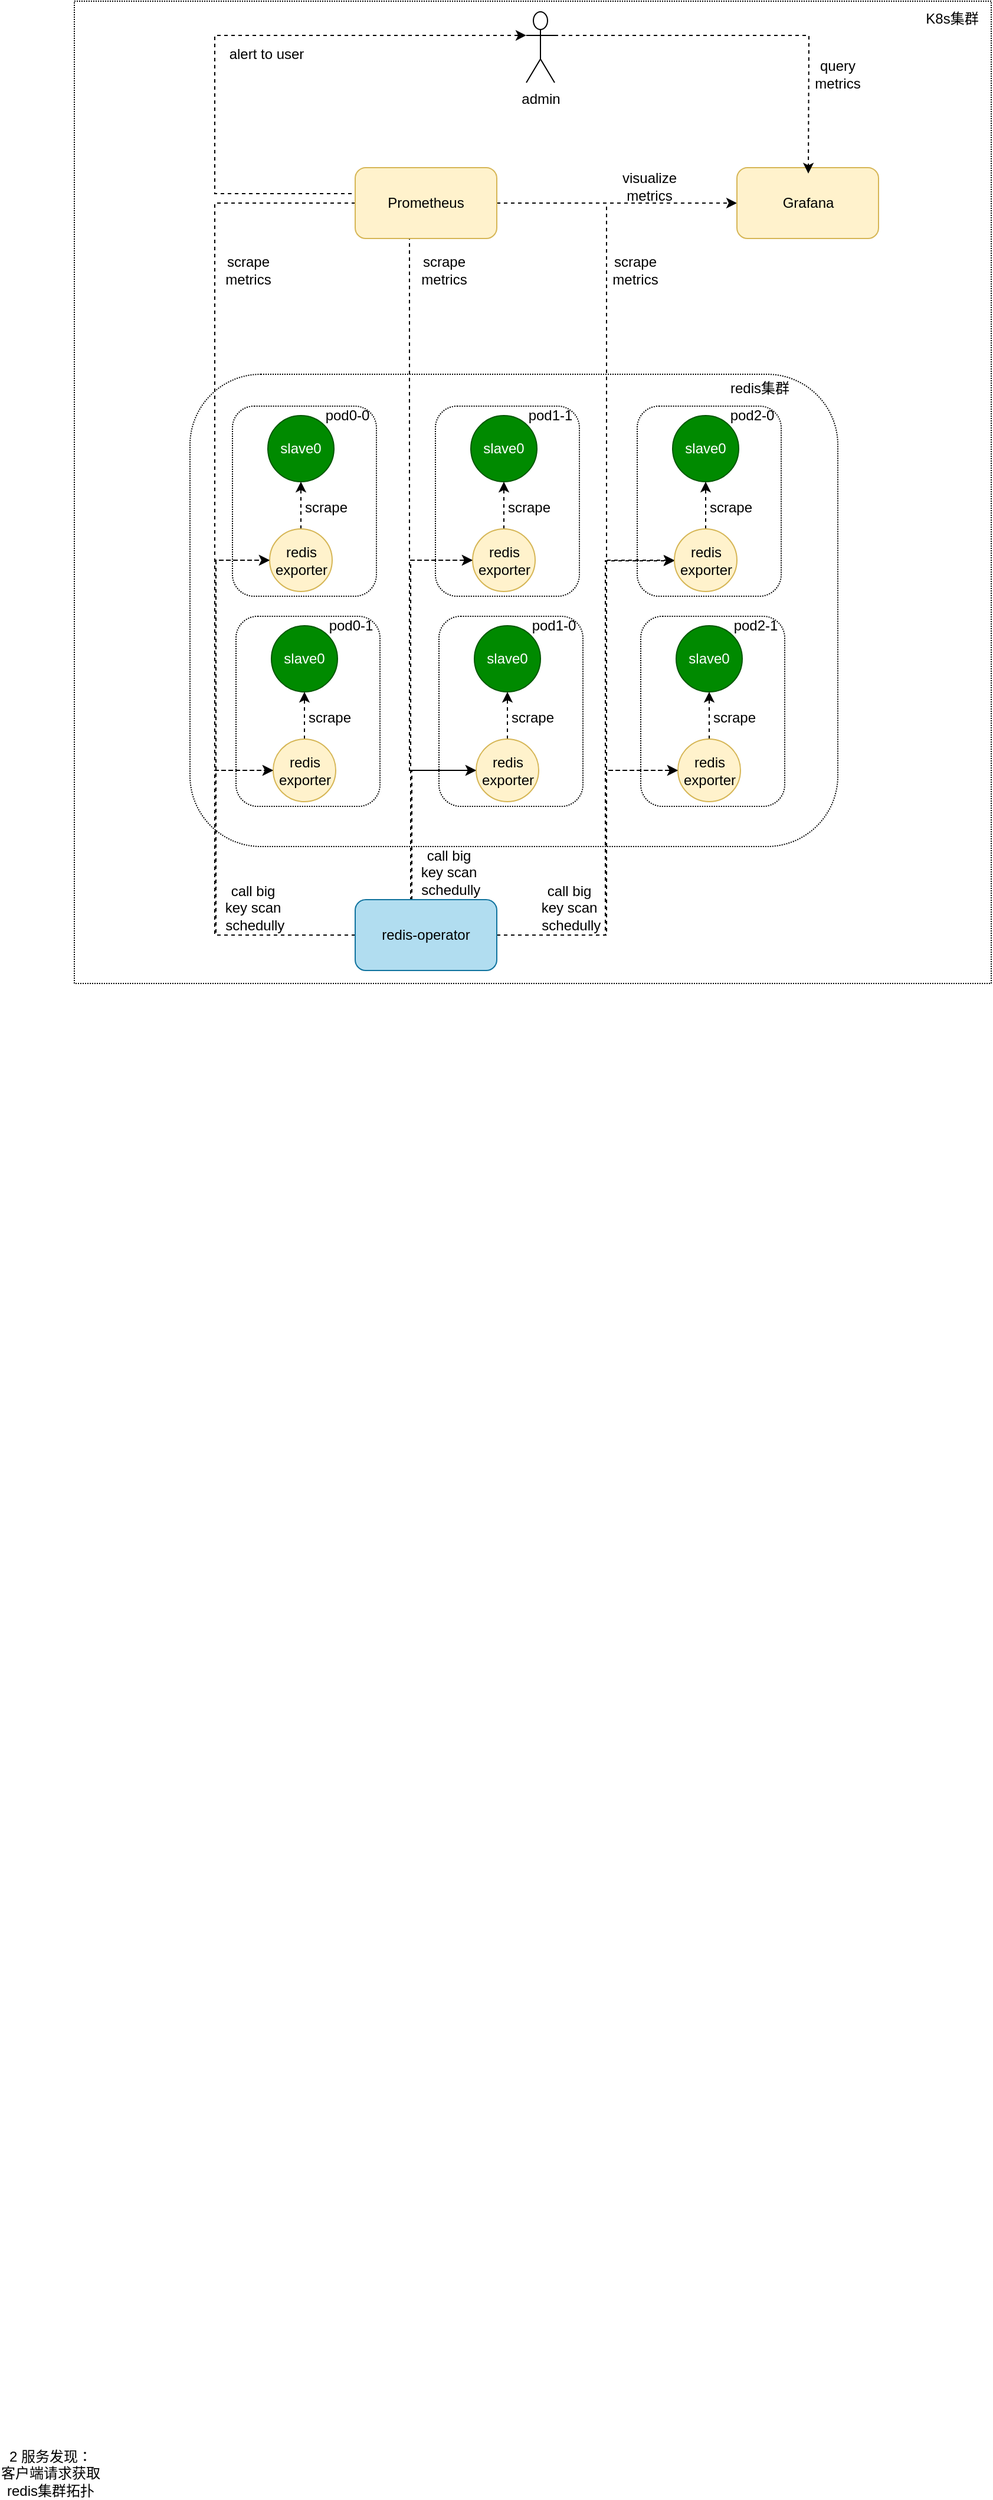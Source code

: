<mxfile version="21.2.9" type="github">
  <diagram id="rYdwiMb5jvszhZctyrXV" name="第 1 页">
    <mxGraphModel dx="1363" dy="811" grid="0" gridSize="10" guides="1" tooltips="1" connect="1" arrows="1" fold="1" page="1" pageScale="1" pageWidth="1920" pageHeight="1200" math="0" shadow="0">
      <root>
        <mxCell id="0" />
        <mxCell id="1" parent="0" />
        <mxCell id="fc0Et_haitifpb5bSG0c-15" value="" style="rounded=0;whiteSpace=wrap;html=1;fillColor=none;dashed=1;dashPattern=1 1;" parent="1" vertex="1">
          <mxGeometry x="523" y="49" width="777" height="832" as="geometry" />
        </mxCell>
        <mxCell id="fc0Et_haitifpb5bSG0c-1" value="" style="rounded=1;whiteSpace=wrap;html=1;dashed=1;dashPattern=1 1;" parent="1" vertex="1">
          <mxGeometry x="621" y="365" width="549" height="400" as="geometry" />
        </mxCell>
        <mxCell id="QxSuwZqqmujjziNGnTNI-38" value="" style="rounded=1;whiteSpace=wrap;html=1;fillColor=none;dashed=1;dashPattern=1 1;" vertex="1" parent="1">
          <mxGeometry x="1000" y="392" width="122" height="161" as="geometry" />
        </mxCell>
        <mxCell id="fc0Et_haitifpb5bSG0c-16" value="K8s集群" style="text;html=1;strokeColor=none;fillColor=none;align=center;verticalAlign=middle;whiteSpace=wrap;rounded=0;dashed=1;" parent="1" vertex="1">
          <mxGeometry x="1237" y="49" width="60" height="30" as="geometry" />
        </mxCell>
        <mxCell id="fc0Et_haitifpb5bSG0c-70" value="2 服务发现：&lt;br&gt;客户端请求获取redis集群拓扑" style="text;html=1;strokeColor=none;fillColor=none;align=center;verticalAlign=middle;whiteSpace=wrap;rounded=0;" parent="1" vertex="1">
          <mxGeometry x="460" y="2123" width="86" height="40" as="geometry" />
        </mxCell>
        <mxCell id="QxSuwZqqmujjziNGnTNI-69" style="edgeStyle=orthogonalEdgeStyle;rounded=0;orthogonalLoop=1;jettySize=auto;html=1;exitX=0;exitY=0.5;exitDx=0;exitDy=0;entryX=0;entryY=0.5;entryDx=0;entryDy=0;dashed=1;" edge="1" parent="1" source="YecgM4xgUUCfINCVM_Nl-21" target="CZOD9MttlhJFFi8Qf4Fr-8">
          <mxGeometry relative="1" as="geometry">
            <Array as="points">
              <mxPoint x="642" y="840" />
              <mxPoint x="642" y="701" />
            </Array>
          </mxGeometry>
        </mxCell>
        <mxCell id="QxSuwZqqmujjziNGnTNI-70" style="edgeStyle=orthogonalEdgeStyle;rounded=0;orthogonalLoop=1;jettySize=auto;html=1;exitX=0;exitY=0.5;exitDx=0;exitDy=0;entryX=0;entryY=0.5;entryDx=0;entryDy=0;dashed=1;" edge="1" parent="1" source="YecgM4xgUUCfINCVM_Nl-21" target="QxSuwZqqmujjziNGnTNI-29">
          <mxGeometry relative="1" as="geometry">
            <Array as="points">
              <mxPoint x="643" y="840" />
              <mxPoint x="643" y="522" />
            </Array>
          </mxGeometry>
        </mxCell>
        <mxCell id="QxSuwZqqmujjziNGnTNI-71" style="edgeStyle=orthogonalEdgeStyle;rounded=0;orthogonalLoop=1;jettySize=auto;html=1;exitX=0.5;exitY=0;exitDx=0;exitDy=0;entryX=0;entryY=0.5;entryDx=0;entryDy=0;dashed=1;" edge="1" parent="1" source="YecgM4xgUUCfINCVM_Nl-21" target="QxSuwZqqmujjziNGnTNI-35">
          <mxGeometry relative="1" as="geometry">
            <Array as="points">
              <mxPoint x="808" y="810" />
              <mxPoint x="808" y="523" />
            </Array>
          </mxGeometry>
        </mxCell>
        <mxCell id="QxSuwZqqmujjziNGnTNI-72" style="edgeStyle=orthogonalEdgeStyle;rounded=0;orthogonalLoop=1;jettySize=auto;html=1;exitX=0.5;exitY=0;exitDx=0;exitDy=0;entryX=0;entryY=0.5;entryDx=0;entryDy=0;dashed=1;" edge="1" parent="1" source="YecgM4xgUUCfINCVM_Nl-21" target="QxSuwZqqmujjziNGnTNI-17">
          <mxGeometry relative="1" as="geometry">
            <Array as="points">
              <mxPoint x="809" y="810" />
              <mxPoint x="809" y="701" />
            </Array>
          </mxGeometry>
        </mxCell>
        <mxCell id="QxSuwZqqmujjziNGnTNI-73" style="edgeStyle=orthogonalEdgeStyle;rounded=0;orthogonalLoop=1;jettySize=auto;html=1;exitX=1;exitY=0.5;exitDx=0;exitDy=0;entryX=0;entryY=0.5;entryDx=0;entryDy=0;dashed=1;" edge="1" parent="1" source="YecgM4xgUUCfINCVM_Nl-21" target="QxSuwZqqmujjziNGnTNI-23">
          <mxGeometry relative="1" as="geometry">
            <Array as="points">
              <mxPoint x="974" y="840" />
              <mxPoint x="974" y="701" />
            </Array>
          </mxGeometry>
        </mxCell>
        <mxCell id="QxSuwZqqmujjziNGnTNI-74" style="edgeStyle=orthogonalEdgeStyle;rounded=0;orthogonalLoop=1;jettySize=auto;html=1;exitX=1;exitY=0.5;exitDx=0;exitDy=0;entryX=0;entryY=0.5;entryDx=0;entryDy=0;dashed=1;" edge="1" parent="1" source="YecgM4xgUUCfINCVM_Nl-21" target="QxSuwZqqmujjziNGnTNI-41">
          <mxGeometry relative="1" as="geometry">
            <Array as="points">
              <mxPoint x="973" y="840" />
              <mxPoint x="973" y="523" />
              <mxPoint x="1031" y="523" />
            </Array>
          </mxGeometry>
        </mxCell>
        <mxCell id="YecgM4xgUUCfINCVM_Nl-21" value="redis-operator" style="rounded=1;whiteSpace=wrap;html=1;fillColor=#b1ddf0;strokeColor=#10739e;" parent="1" vertex="1">
          <mxGeometry x="761" y="810" width="120" height="60" as="geometry" />
        </mxCell>
        <mxCell id="YecgM4xgUUCfINCVM_Nl-28" style="edgeStyle=orthogonalEdgeStyle;rounded=0;orthogonalLoop=1;jettySize=auto;html=1;exitX=0.5;exitY=1;exitDx=0;exitDy=0;dashed=1;" parent="1" edge="1">
          <mxGeometry relative="1" as="geometry">
            <mxPoint x="785.5" y="816" as="sourcePoint" />
            <mxPoint x="785.5" y="816" as="targetPoint" />
          </mxGeometry>
        </mxCell>
        <mxCell id="CZOD9MttlhJFFi8Qf4Fr-6" value="" style="rounded=1;whiteSpace=wrap;html=1;fillColor=none;dashed=1;dashPattern=1 1;" parent="1" vertex="1">
          <mxGeometry x="660" y="570" width="122" height="161" as="geometry" />
        </mxCell>
        <mxCell id="CZOD9MttlhJFFi8Qf4Fr-7" value="slave0" style="ellipse;whiteSpace=wrap;html=1;aspect=fixed;fillColor=#008a00;fontColor=#ffffff;strokeColor=#005700;" parent="1" vertex="1">
          <mxGeometry x="690" y="578" width="56" height="56" as="geometry" />
        </mxCell>
        <mxCell id="QxSuwZqqmujjziNGnTNI-5" style="edgeStyle=orthogonalEdgeStyle;rounded=0;orthogonalLoop=1;jettySize=auto;html=1;exitX=0.5;exitY=0;exitDx=0;exitDy=0;entryX=0.5;entryY=1;entryDx=0;entryDy=0;dashed=1;" edge="1" parent="1" source="CZOD9MttlhJFFi8Qf4Fr-8" target="CZOD9MttlhJFFi8Qf4Fr-7">
          <mxGeometry relative="1" as="geometry" />
        </mxCell>
        <mxCell id="CZOD9MttlhJFFi8Qf4Fr-8" value="redis exporter" style="ellipse;whiteSpace=wrap;html=1;aspect=fixed;fillColor=#fff2cc;strokeColor=#d6b656;" parent="1" vertex="1">
          <mxGeometry x="691.5" y="674" width="53" height="53" as="geometry" />
        </mxCell>
        <mxCell id="QxSuwZqqmujjziNGnTNI-6" value="scrape" style="text;html=1;strokeColor=none;fillColor=none;align=center;verticalAlign=middle;whiteSpace=wrap;rounded=0;" vertex="1" parent="1">
          <mxGeometry x="721" y="648" width="37" height="16" as="geometry" />
        </mxCell>
        <mxCell id="QxSuwZqqmujjziNGnTNI-7" value="pod0-1" style="text;html=1;strokeColor=none;fillColor=none;align=center;verticalAlign=middle;whiteSpace=wrap;rounded=0;" vertex="1" parent="1">
          <mxGeometry x="737" y="570" width="41" height="16" as="geometry" />
        </mxCell>
        <mxCell id="QxSuwZqqmujjziNGnTNI-14" value="" style="rounded=1;whiteSpace=wrap;html=1;fillColor=none;dashed=1;dashPattern=1 1;" vertex="1" parent="1">
          <mxGeometry x="832" y="570" width="122" height="161" as="geometry" />
        </mxCell>
        <mxCell id="QxSuwZqqmujjziNGnTNI-15" value="slave0" style="ellipse;whiteSpace=wrap;html=1;aspect=fixed;fillColor=#008a00;fontColor=#ffffff;strokeColor=#005700;" vertex="1" parent="1">
          <mxGeometry x="862" y="578" width="56" height="56" as="geometry" />
        </mxCell>
        <mxCell id="QxSuwZqqmujjziNGnTNI-16" style="edgeStyle=orthogonalEdgeStyle;rounded=0;orthogonalLoop=1;jettySize=auto;html=1;exitX=0.5;exitY=0;exitDx=0;exitDy=0;entryX=0.5;entryY=1;entryDx=0;entryDy=0;dashed=1;" edge="1" parent="1" source="QxSuwZqqmujjziNGnTNI-17" target="QxSuwZqqmujjziNGnTNI-15">
          <mxGeometry relative="1" as="geometry" />
        </mxCell>
        <mxCell id="QxSuwZqqmujjziNGnTNI-17" value="redis exporter" style="ellipse;whiteSpace=wrap;html=1;aspect=fixed;fillColor=#fff2cc;strokeColor=#d6b656;" vertex="1" parent="1">
          <mxGeometry x="863.5" y="674" width="53" height="53" as="geometry" />
        </mxCell>
        <mxCell id="QxSuwZqqmujjziNGnTNI-18" value="scrape" style="text;html=1;strokeColor=none;fillColor=none;align=center;verticalAlign=middle;whiteSpace=wrap;rounded=0;" vertex="1" parent="1">
          <mxGeometry x="893" y="648" width="37" height="16" as="geometry" />
        </mxCell>
        <mxCell id="QxSuwZqqmujjziNGnTNI-19" value="pod1-0" style="text;html=1;strokeColor=none;fillColor=none;align=center;verticalAlign=middle;whiteSpace=wrap;rounded=0;" vertex="1" parent="1">
          <mxGeometry x="909" y="570" width="41" height="16" as="geometry" />
        </mxCell>
        <mxCell id="QxSuwZqqmujjziNGnTNI-20" value="" style="rounded=1;whiteSpace=wrap;html=1;fillColor=none;dashed=1;dashPattern=1 1;" vertex="1" parent="1">
          <mxGeometry x="1003" y="570" width="122" height="161" as="geometry" />
        </mxCell>
        <mxCell id="QxSuwZqqmujjziNGnTNI-21" value="slave0" style="ellipse;whiteSpace=wrap;html=1;aspect=fixed;fillColor=#008a00;fontColor=#ffffff;strokeColor=#005700;" vertex="1" parent="1">
          <mxGeometry x="1033" y="578" width="56" height="56" as="geometry" />
        </mxCell>
        <mxCell id="QxSuwZqqmujjziNGnTNI-22" style="edgeStyle=orthogonalEdgeStyle;rounded=0;orthogonalLoop=1;jettySize=auto;html=1;exitX=0.5;exitY=0;exitDx=0;exitDy=0;entryX=0.5;entryY=1;entryDx=0;entryDy=0;dashed=1;" edge="1" parent="1" source="QxSuwZqqmujjziNGnTNI-23" target="QxSuwZqqmujjziNGnTNI-21">
          <mxGeometry relative="1" as="geometry" />
        </mxCell>
        <mxCell id="QxSuwZqqmujjziNGnTNI-23" value="redis exporter" style="ellipse;whiteSpace=wrap;html=1;aspect=fixed;fillColor=#fff2cc;strokeColor=#d6b656;" vertex="1" parent="1">
          <mxGeometry x="1034.5" y="674" width="53" height="53" as="geometry" />
        </mxCell>
        <mxCell id="QxSuwZqqmujjziNGnTNI-24" value="scrape" style="text;html=1;strokeColor=none;fillColor=none;align=center;verticalAlign=middle;whiteSpace=wrap;rounded=0;" vertex="1" parent="1">
          <mxGeometry x="1064" y="648" width="37" height="16" as="geometry" />
        </mxCell>
        <mxCell id="QxSuwZqqmujjziNGnTNI-25" value="pod2-1" style="text;html=1;strokeColor=none;fillColor=none;align=center;verticalAlign=middle;whiteSpace=wrap;rounded=0;" vertex="1" parent="1">
          <mxGeometry x="1080" y="570" width="41" height="16" as="geometry" />
        </mxCell>
        <mxCell id="QxSuwZqqmujjziNGnTNI-26" value="" style="rounded=1;whiteSpace=wrap;html=1;fillColor=none;dashed=1;dashPattern=1 1;" vertex="1" parent="1">
          <mxGeometry x="657" y="392" width="122" height="161" as="geometry" />
        </mxCell>
        <mxCell id="QxSuwZqqmujjziNGnTNI-27" value="slave0" style="ellipse;whiteSpace=wrap;html=1;aspect=fixed;fillColor=#008a00;fontColor=#ffffff;strokeColor=#005700;" vertex="1" parent="1">
          <mxGeometry x="687" y="400" width="56" height="56" as="geometry" />
        </mxCell>
        <mxCell id="QxSuwZqqmujjziNGnTNI-28" style="edgeStyle=orthogonalEdgeStyle;rounded=0;orthogonalLoop=1;jettySize=auto;html=1;exitX=0.5;exitY=0;exitDx=0;exitDy=0;entryX=0.5;entryY=1;entryDx=0;entryDy=0;dashed=1;" edge="1" parent="1" source="QxSuwZqqmujjziNGnTNI-29" target="QxSuwZqqmujjziNGnTNI-27">
          <mxGeometry relative="1" as="geometry" />
        </mxCell>
        <mxCell id="QxSuwZqqmujjziNGnTNI-29" value="redis exporter" style="ellipse;whiteSpace=wrap;html=1;aspect=fixed;fillColor=#fff2cc;strokeColor=#d6b656;" vertex="1" parent="1">
          <mxGeometry x="688.5" y="496" width="53" height="53" as="geometry" />
        </mxCell>
        <mxCell id="QxSuwZqqmujjziNGnTNI-30" value="scrape" style="text;html=1;strokeColor=none;fillColor=none;align=center;verticalAlign=middle;whiteSpace=wrap;rounded=0;" vertex="1" parent="1">
          <mxGeometry x="718" y="470" width="37" height="16" as="geometry" />
        </mxCell>
        <mxCell id="QxSuwZqqmujjziNGnTNI-31" value="pod0-0" style="text;html=1;strokeColor=none;fillColor=none;align=center;verticalAlign=middle;whiteSpace=wrap;rounded=0;" vertex="1" parent="1">
          <mxGeometry x="734" y="392" width="41" height="16" as="geometry" />
        </mxCell>
        <mxCell id="QxSuwZqqmujjziNGnTNI-32" value="" style="rounded=1;whiteSpace=wrap;html=1;fillColor=none;dashed=1;dashPattern=1 1;" vertex="1" parent="1">
          <mxGeometry x="829" y="392" width="122" height="161" as="geometry" />
        </mxCell>
        <mxCell id="QxSuwZqqmujjziNGnTNI-33" value="slave0" style="ellipse;whiteSpace=wrap;html=1;aspect=fixed;fillColor=#008a00;fontColor=#ffffff;strokeColor=#005700;" vertex="1" parent="1">
          <mxGeometry x="859" y="400" width="56" height="56" as="geometry" />
        </mxCell>
        <mxCell id="QxSuwZqqmujjziNGnTNI-34" style="edgeStyle=orthogonalEdgeStyle;rounded=0;orthogonalLoop=1;jettySize=auto;html=1;exitX=0.5;exitY=0;exitDx=0;exitDy=0;entryX=0.5;entryY=1;entryDx=0;entryDy=0;dashed=1;" edge="1" parent="1" source="QxSuwZqqmujjziNGnTNI-35" target="QxSuwZqqmujjziNGnTNI-33">
          <mxGeometry relative="1" as="geometry" />
        </mxCell>
        <mxCell id="QxSuwZqqmujjziNGnTNI-35" value="redis exporter" style="ellipse;whiteSpace=wrap;html=1;aspect=fixed;fillColor=#fff2cc;strokeColor=#d6b656;" vertex="1" parent="1">
          <mxGeometry x="860.5" y="496" width="53" height="53" as="geometry" />
        </mxCell>
        <mxCell id="QxSuwZqqmujjziNGnTNI-36" value="scrape" style="text;html=1;strokeColor=none;fillColor=none;align=center;verticalAlign=middle;whiteSpace=wrap;rounded=0;" vertex="1" parent="1">
          <mxGeometry x="890" y="470" width="37" height="16" as="geometry" />
        </mxCell>
        <mxCell id="QxSuwZqqmujjziNGnTNI-37" value="pod1-1" style="text;html=1;strokeColor=none;fillColor=none;align=center;verticalAlign=middle;whiteSpace=wrap;rounded=0;" vertex="1" parent="1">
          <mxGeometry x="906" y="392" width="41" height="16" as="geometry" />
        </mxCell>
        <mxCell id="QxSuwZqqmujjziNGnTNI-39" value="slave0" style="ellipse;whiteSpace=wrap;html=1;aspect=fixed;fillColor=#008a00;fontColor=#ffffff;strokeColor=#005700;" vertex="1" parent="1">
          <mxGeometry x="1030" y="400" width="56" height="56" as="geometry" />
        </mxCell>
        <mxCell id="QxSuwZqqmujjziNGnTNI-40" style="edgeStyle=orthogonalEdgeStyle;rounded=0;orthogonalLoop=1;jettySize=auto;html=1;exitX=0.5;exitY=0;exitDx=0;exitDy=0;entryX=0.5;entryY=1;entryDx=0;entryDy=0;dashed=1;" edge="1" parent="1" source="QxSuwZqqmujjziNGnTNI-41" target="QxSuwZqqmujjziNGnTNI-39">
          <mxGeometry relative="1" as="geometry" />
        </mxCell>
        <mxCell id="QxSuwZqqmujjziNGnTNI-41" value="redis exporter" style="ellipse;whiteSpace=wrap;html=1;aspect=fixed;fillColor=#fff2cc;strokeColor=#d6b656;" vertex="1" parent="1">
          <mxGeometry x="1031.5" y="496" width="53" height="53" as="geometry" />
        </mxCell>
        <mxCell id="QxSuwZqqmujjziNGnTNI-42" value="scrape" style="text;html=1;strokeColor=none;fillColor=none;align=center;verticalAlign=middle;whiteSpace=wrap;rounded=0;" vertex="1" parent="1">
          <mxGeometry x="1061" y="470" width="37" height="16" as="geometry" />
        </mxCell>
        <mxCell id="QxSuwZqqmujjziNGnTNI-43" value="pod2-0" style="text;html=1;strokeColor=none;fillColor=none;align=center;verticalAlign=middle;whiteSpace=wrap;rounded=0;" vertex="1" parent="1">
          <mxGeometry x="1077" y="392" width="41" height="16" as="geometry" />
        </mxCell>
        <mxCell id="QxSuwZqqmujjziNGnTNI-44" value="redis集群" style="text;html=1;strokeColor=none;fillColor=none;align=center;verticalAlign=middle;whiteSpace=wrap;rounded=0;dashed=1;dashPattern=1 1;" vertex="1" parent="1">
          <mxGeometry x="1074" y="362" width="60" height="30" as="geometry" />
        </mxCell>
        <mxCell id="QxSuwZqqmujjziNGnTNI-47" style="edgeStyle=orthogonalEdgeStyle;rounded=0;orthogonalLoop=1;jettySize=auto;html=1;exitX=0;exitY=0.5;exitDx=0;exitDy=0;entryX=0;entryY=0.5;entryDx=0;entryDy=0;dashed=1;" edge="1" parent="1" source="QxSuwZqqmujjziNGnTNI-45" target="QxSuwZqqmujjziNGnTNI-29">
          <mxGeometry relative="1" as="geometry">
            <Array as="points">
              <mxPoint x="642" y="220" />
              <mxPoint x="642" y="523" />
            </Array>
          </mxGeometry>
        </mxCell>
        <mxCell id="QxSuwZqqmujjziNGnTNI-48" style="edgeStyle=orthogonalEdgeStyle;rounded=0;orthogonalLoop=1;jettySize=auto;html=1;exitX=0;exitY=0.5;exitDx=0;exitDy=0;entryX=0;entryY=0.5;entryDx=0;entryDy=0;dashed=1;" edge="1" parent="1" source="QxSuwZqqmujjziNGnTNI-45" target="CZOD9MttlhJFFi8Qf4Fr-8">
          <mxGeometry relative="1" as="geometry">
            <Array as="points">
              <mxPoint x="642" y="220" />
              <mxPoint x="642" y="701" />
            </Array>
          </mxGeometry>
        </mxCell>
        <mxCell id="QxSuwZqqmujjziNGnTNI-50" style="edgeStyle=orthogonalEdgeStyle;rounded=0;orthogonalLoop=1;jettySize=auto;html=1;exitX=0.5;exitY=1;exitDx=0;exitDy=0;entryX=0;entryY=0.5;entryDx=0;entryDy=0;dashed=1;" edge="1" parent="1" source="QxSuwZqqmujjziNGnTNI-45" target="QxSuwZqqmujjziNGnTNI-17">
          <mxGeometry relative="1" as="geometry">
            <Array as="points">
              <mxPoint x="807" y="250" />
              <mxPoint x="807" y="701" />
            </Array>
          </mxGeometry>
        </mxCell>
        <mxCell id="QxSuwZqqmujjziNGnTNI-51" style="edgeStyle=orthogonalEdgeStyle;rounded=0;orthogonalLoop=1;jettySize=auto;html=1;exitX=0.5;exitY=1;exitDx=0;exitDy=0;entryX=0;entryY=0.5;entryDx=0;entryDy=0;dashed=1;" edge="1" parent="1" source="QxSuwZqqmujjziNGnTNI-45" target="QxSuwZqqmujjziNGnTNI-35">
          <mxGeometry relative="1" as="geometry">
            <Array as="points">
              <mxPoint x="807" y="250" />
              <mxPoint x="807" y="523" />
            </Array>
          </mxGeometry>
        </mxCell>
        <mxCell id="QxSuwZqqmujjziNGnTNI-53" style="edgeStyle=orthogonalEdgeStyle;rounded=0;orthogonalLoop=1;jettySize=auto;html=1;exitX=1;exitY=0.5;exitDx=0;exitDy=0;entryX=0;entryY=0.5;entryDx=0;entryDy=0;dashed=1;" edge="1" parent="1" source="QxSuwZqqmujjziNGnTNI-45" target="QxSuwZqqmujjziNGnTNI-41">
          <mxGeometry relative="1" as="geometry">
            <Array as="points">
              <mxPoint x="974" y="220" />
              <mxPoint x="974" y="523" />
            </Array>
          </mxGeometry>
        </mxCell>
        <mxCell id="QxSuwZqqmujjziNGnTNI-54" style="edgeStyle=orthogonalEdgeStyle;rounded=0;orthogonalLoop=1;jettySize=auto;html=1;exitX=1;exitY=0.5;exitDx=0;exitDy=0;entryX=0;entryY=0.5;entryDx=0;entryDy=0;dashed=1;" edge="1" parent="1" source="QxSuwZqqmujjziNGnTNI-45" target="QxSuwZqqmujjziNGnTNI-23">
          <mxGeometry relative="1" as="geometry">
            <Array as="points">
              <mxPoint x="974" y="220" />
              <mxPoint x="974" y="701" />
            </Array>
          </mxGeometry>
        </mxCell>
        <mxCell id="QxSuwZqqmujjziNGnTNI-55" style="edgeStyle=orthogonalEdgeStyle;rounded=0;orthogonalLoop=1;jettySize=auto;html=1;exitX=1;exitY=0.5;exitDx=0;exitDy=0;entryX=0;entryY=0.5;entryDx=0;entryDy=0;dashed=1;" edge="1" parent="1" source="QxSuwZqqmujjziNGnTNI-45" target="QxSuwZqqmujjziNGnTNI-46">
          <mxGeometry relative="1" as="geometry" />
        </mxCell>
        <mxCell id="QxSuwZqqmujjziNGnTNI-87" style="edgeStyle=orthogonalEdgeStyle;rounded=0;orthogonalLoop=1;jettySize=auto;html=1;exitX=0;exitY=0.25;exitDx=0;exitDy=0;entryX=0;entryY=0.333;entryDx=0;entryDy=0;entryPerimeter=0;dashed=1;" edge="1" parent="1" target="QxSuwZqqmujjziNGnTNI-83">
          <mxGeometry relative="1" as="geometry">
            <mxPoint x="761" y="227" as="sourcePoint" />
            <Array as="points">
              <mxPoint x="761" y="212" />
              <mxPoint x="642" y="212" />
              <mxPoint x="642" y="78" />
            </Array>
          </mxGeometry>
        </mxCell>
        <mxCell id="QxSuwZqqmujjziNGnTNI-45" value="Prometheus" style="rounded=1;whiteSpace=wrap;html=1;fillColor=#fff2cc;strokeColor=#d6b656;" vertex="1" parent="1">
          <mxGeometry x="761" y="190" width="120" height="60" as="geometry" />
        </mxCell>
        <mxCell id="QxSuwZqqmujjziNGnTNI-46" value="Grafana" style="rounded=1;whiteSpace=wrap;html=1;fillColor=#fff2cc;strokeColor=#d6b656;" vertex="1" parent="1">
          <mxGeometry x="1084.5" y="190" width="120" height="60" as="geometry" />
        </mxCell>
        <mxCell id="QxSuwZqqmujjziNGnTNI-56" value="scrape&lt;br&gt;metrics" style="text;html=1;strokeColor=none;fillColor=none;align=center;verticalAlign=middle;whiteSpace=wrap;rounded=0;" vertex="1" parent="1">
          <mxGeometry x="646" y="267" width="49" height="20" as="geometry" />
        </mxCell>
        <mxCell id="QxSuwZqqmujjziNGnTNI-57" value="scrape&lt;br&gt;metrics" style="text;html=1;strokeColor=none;fillColor=none;align=center;verticalAlign=middle;whiteSpace=wrap;rounded=0;" vertex="1" parent="1">
          <mxGeometry x="811.5" y="267" width="49" height="20" as="geometry" />
        </mxCell>
        <mxCell id="QxSuwZqqmujjziNGnTNI-58" value="scrape&lt;br&gt;metrics" style="text;html=1;strokeColor=none;fillColor=none;align=center;verticalAlign=middle;whiteSpace=wrap;rounded=0;" vertex="1" parent="1">
          <mxGeometry x="974" y="267" width="49" height="20" as="geometry" />
        </mxCell>
        <mxCell id="QxSuwZqqmujjziNGnTNI-59" value="visualize&lt;br&gt;metrics" style="text;html=1;strokeColor=none;fillColor=none;align=center;verticalAlign=middle;whiteSpace=wrap;rounded=0;" vertex="1" parent="1">
          <mxGeometry x="985.5" y="196" width="49" height="20" as="geometry" />
        </mxCell>
        <mxCell id="QxSuwZqqmujjziNGnTNI-78" value="call&amp;nbsp;big key scan&lt;br&gt;&amp;nbsp;schedully" style="text;html=1;strokeColor=none;fillColor=none;align=center;verticalAlign=middle;whiteSpace=wrap;rounded=0;" vertex="1" parent="1">
          <mxGeometry x="811.5" y="780" width="56.5" height="14" as="geometry" />
        </mxCell>
        <mxCell id="QxSuwZqqmujjziNGnTNI-81" value="call&amp;nbsp;big key scan&lt;br&gt;&amp;nbsp;schedully" style="text;html=1;strokeColor=none;fillColor=none;align=center;verticalAlign=middle;whiteSpace=wrap;rounded=0;" vertex="1" parent="1">
          <mxGeometry x="646" y="810" width="56.5" height="14" as="geometry" />
        </mxCell>
        <mxCell id="QxSuwZqqmujjziNGnTNI-82" value="call&amp;nbsp;big key scan&lt;br&gt;&amp;nbsp;schedully" style="text;html=1;strokeColor=none;fillColor=none;align=center;verticalAlign=middle;whiteSpace=wrap;rounded=0;" vertex="1" parent="1">
          <mxGeometry x="913.5" y="810" width="56.5" height="14" as="geometry" />
        </mxCell>
        <mxCell id="QxSuwZqqmujjziNGnTNI-85" style="edgeStyle=orthogonalEdgeStyle;rounded=0;orthogonalLoop=1;jettySize=auto;html=1;exitX=1;exitY=0.333;exitDx=0;exitDy=0;exitPerimeter=0;dashed=1;" edge="1" parent="1" source="QxSuwZqqmujjziNGnTNI-83">
          <mxGeometry relative="1" as="geometry">
            <mxPoint x="1145" y="195" as="targetPoint" />
          </mxGeometry>
        </mxCell>
        <mxCell id="QxSuwZqqmujjziNGnTNI-83" value="admin" style="shape=umlActor;verticalLabelPosition=bottom;verticalAlign=top;html=1;outlineConnect=0;" vertex="1" parent="1">
          <mxGeometry x="906" y="58" width="24" height="60" as="geometry" />
        </mxCell>
        <mxCell id="QxSuwZqqmujjziNGnTNI-86" value="query&lt;br&gt;metrics" style="text;html=1;strokeColor=none;fillColor=none;align=center;verticalAlign=middle;whiteSpace=wrap;rounded=0;" vertex="1" parent="1">
          <mxGeometry x="1140" y="96" width="60" height="30" as="geometry" />
        </mxCell>
        <mxCell id="QxSuwZqqmujjziNGnTNI-88" value="alert to user" style="text;html=1;strokeColor=none;fillColor=none;align=center;verticalAlign=middle;whiteSpace=wrap;rounded=0;" vertex="1" parent="1">
          <mxGeometry x="651" y="79" width="70" height="30" as="geometry" />
        </mxCell>
      </root>
    </mxGraphModel>
  </diagram>
</mxfile>
